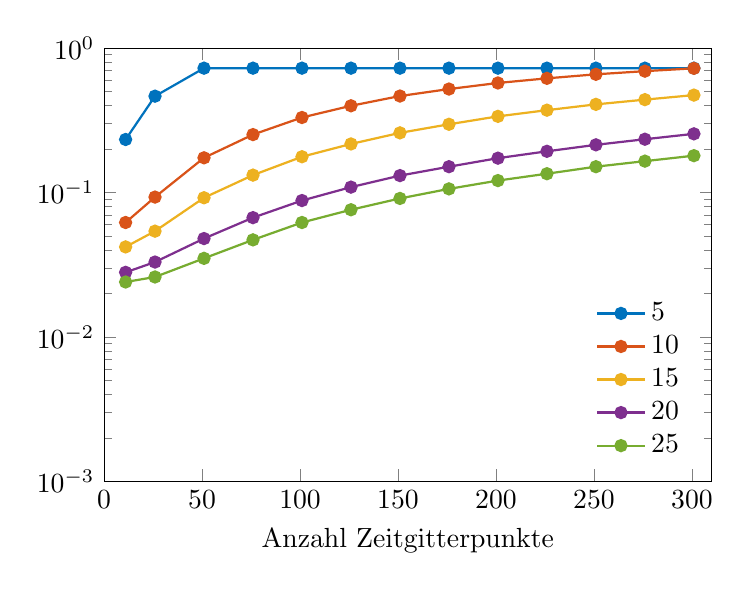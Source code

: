 % This file was created by matlab2tikz.
%
%The latest updates can be retrieved from
%  http://www.mathworks.com/matlabcentral/fileexchange/22022-matlab2tikz-matlab2tikz
%where you can also make suggestions and rate matlab2tikz.
%
\definecolor{mycolor1}{rgb}{0.0,0.447,0.741}%
\definecolor{mycolor2}{rgb}{0.85,0.325,0.098}%
\definecolor{mycolor3}{rgb}{0.929,0.694,0.125}%
\definecolor{mycolor4}{rgb}{0.494,0.184,0.556}%
\definecolor{mycolor5}{rgb}{0.466,0.674,0.188}%
%
\begin{tikzpicture}

\begin{axis}[%
width=7.715cm,
height=5.5cm,
at={(1.011in,0.642in)},
scale only axis,
xmin=0,
xmax=310,
xlabel={Anzahl Zeitgitterpunkte},
ymode=log,
ymin=0.001,
ymax=1,
yminorticks=true,
axis background/.style={fill=white},
legend style={at={(0.97,0.03)},anchor=south east,legend cell align=left,align=left,fill=none,draw=none}
]
\addplot [color=mycolor1,solid,mark=*,mark options={solid}, thick]
  table[row sep=crcr]{%
11	0.233\\
26	0.465\\
51	0.727\\
76	0.727\\
101	0.727\\
126	0.727\\
151	0.727\\
176	0.727\\
201	0.727\\
226	0.727\\
251	0.727\\
276	0.727\\
301	0.727\\
};
\addlegendentry{5};

\addplot [color=mycolor2,solid,mark=*,mark options={solid}, thick]
  table[row sep=crcr]{%
11	0.062\\
26	0.093\\
51	0.174\\
76	0.252\\
101	0.331\\
126	0.399\\
151	0.466\\
176	0.521\\
201	0.574\\
226	0.618\\
251	0.659\\
276	0.693\\
301	0.725\\
};
\addlegendentry{10};

\addplot [color=mycolor3,solid,mark=*,mark options={solid}, thick]
  table[row sep=crcr]{%
11	0.042\\
26	0.054\\
51	0.092\\
76	0.132\\
101	0.177\\
126	0.217\\
151	0.259\\
176	0.297\\
201	0.337\\
226	0.372\\
251	0.408\\
276	0.44\\
301	0.473\\
};
\addlegendentry{15};

\addplot [color=mycolor4,solid,mark=*,mark options={solid}, thick]
  table[row sep=crcr]{%
11	0.028\\
26	0.033\\
51	0.048\\
76	0.067\\
101	0.088\\
126	0.109\\
151	0.131\\
176	0.151\\
201	0.173\\
226	0.193\\
251	0.214\\
276	0.234\\
301	0.255\\
};
\addlegendentry{20};

\addplot [color=mycolor5,solid,mark=*,mark options={solid}, thick]
  table[row sep=crcr]{%
11	0.024\\
26	0.026\\
51	0.035\\
76	0.047\\
101	0.062\\
126	0.076\\
151	0.091\\
176	0.106\\
201	0.121\\
226	0.135\\
251	0.151\\
276	0.165\\
301	0.18\\
};
\addlegendentry{25};

\end{axis}
\end{tikzpicture}%
